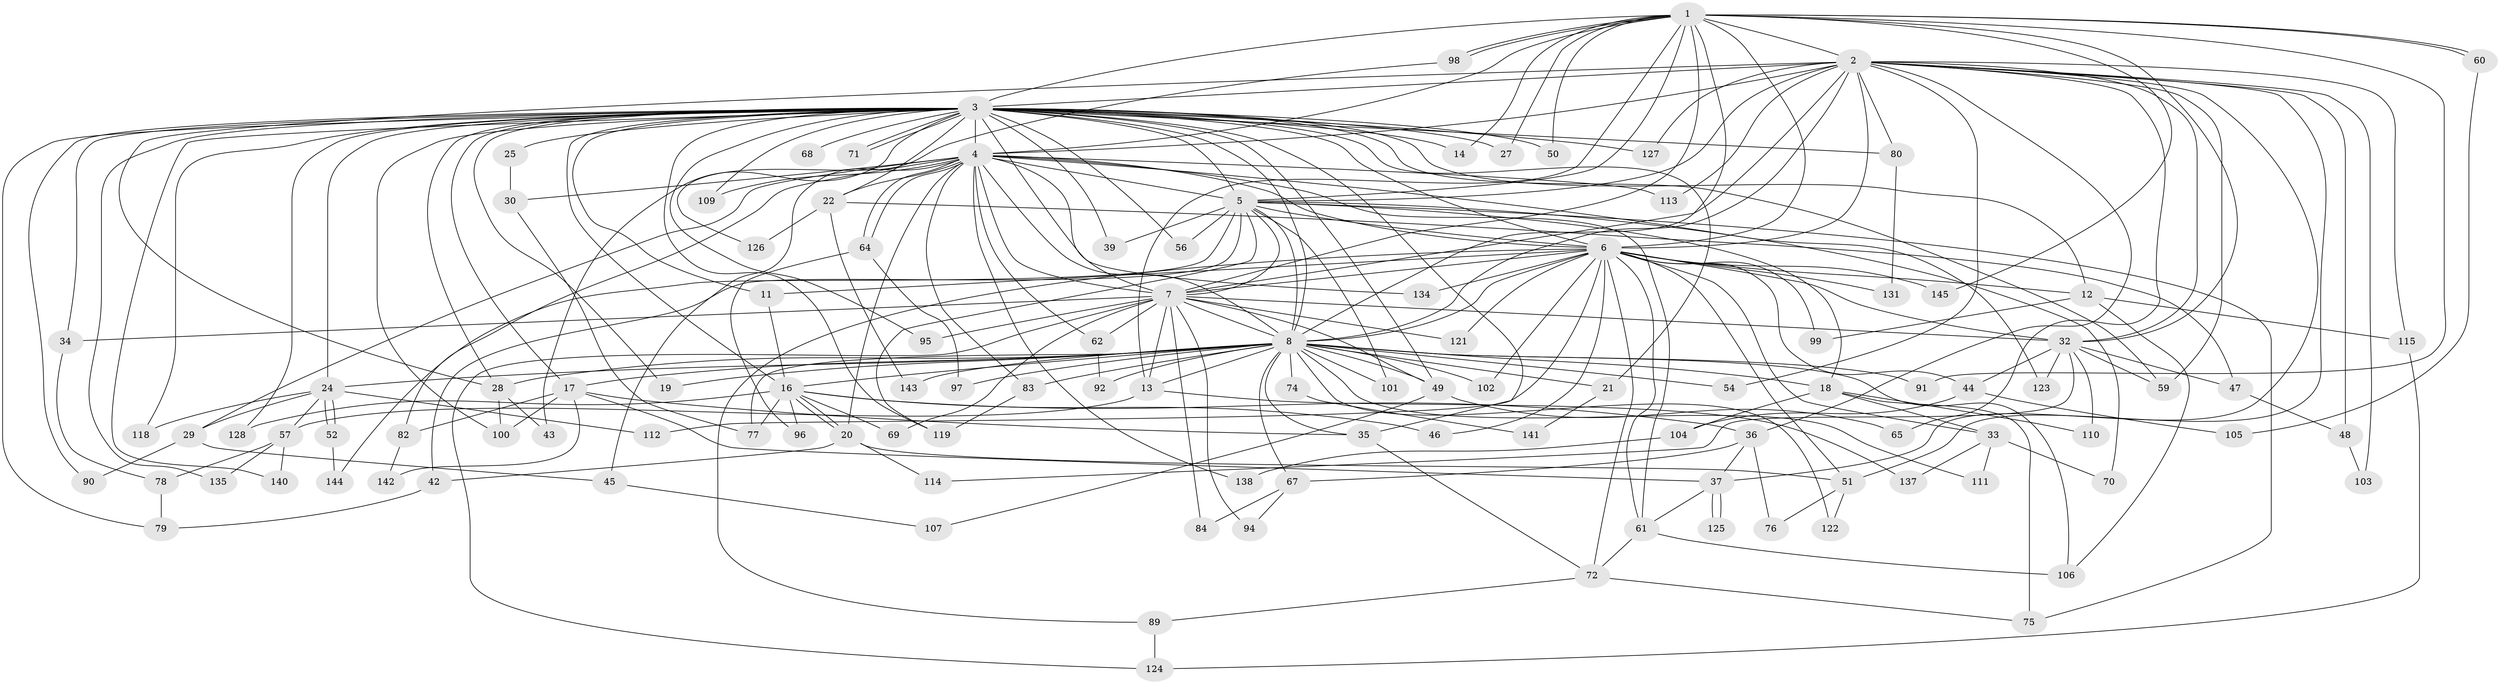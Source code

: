 // original degree distribution, {21: 0.006896551724137931, 18: 0.013793103448275862, 32: 0.006896551724137931, 23: 0.020689655172413793, 25: 0.006896551724137931, 20: 0.006896551724137931, 26: 0.006896551724137931, 3: 0.22758620689655173, 5: 0.0896551724137931, 2: 0.503448275862069, 8: 0.013793103448275862, 9: 0.013793103448275862, 7: 0.006896551724137931, 6: 0.020689655172413793, 4: 0.05517241379310345}
// Generated by graph-tools (version 1.1) at 2025/41/03/06/25 10:41:40]
// undirected, 114 vertices, 257 edges
graph export_dot {
graph [start="1"]
  node [color=gray90,style=filled];
  1 [super="+73"];
  2 [super="+15"];
  3 [super="+10"];
  4 [super="+26"];
  5 [super="+116"];
  6 [super="+23"];
  7 [super="+136"];
  8 [super="+9"];
  11 [super="+86"];
  12 [super="+117"];
  13 [super="+41"];
  14;
  16 [super="+63"];
  17 [super="+58"];
  18;
  19;
  20;
  21;
  22 [super="+93"];
  24 [super="+129"];
  25;
  27;
  28 [super="+31"];
  29;
  30 [super="+139"];
  32 [super="+40"];
  33;
  34;
  35 [super="+53"];
  36 [super="+38"];
  37;
  39;
  42;
  43;
  44;
  45;
  46;
  47;
  48 [super="+130"];
  49 [super="+55"];
  50;
  51 [super="+85"];
  52;
  54;
  56;
  57;
  59 [super="+88"];
  60;
  61 [super="+66"];
  62;
  64;
  65;
  67;
  68;
  69;
  70;
  71;
  72 [super="+87"];
  74;
  75 [super="+108"];
  76;
  77;
  78 [super="+81"];
  79;
  80;
  82;
  83;
  84;
  89;
  90;
  91;
  92;
  94;
  95;
  96;
  97;
  98;
  99;
  100 [super="+120"];
  101;
  102;
  103;
  104;
  105;
  106;
  107;
  109;
  110;
  111;
  112;
  113;
  114;
  115;
  118;
  119 [super="+132"];
  121;
  122;
  123;
  124 [super="+133"];
  125;
  126;
  127;
  128;
  131;
  134;
  135;
  137;
  138;
  140;
  141;
  142;
  143;
  144;
  145;
  1 -- 2 [weight=2];
  1 -- 3 [weight=2];
  1 -- 4;
  1 -- 5;
  1 -- 6;
  1 -- 7;
  1 -- 8 [weight=2];
  1 -- 13;
  1 -- 14;
  1 -- 27;
  1 -- 50;
  1 -- 60;
  1 -- 60;
  1 -- 91;
  1 -- 98;
  1 -- 98;
  1 -- 145;
  1 -- 32;
  2 -- 3 [weight=2];
  2 -- 4;
  2 -- 5;
  2 -- 6;
  2 -- 7;
  2 -- 8 [weight=2];
  2 -- 32;
  2 -- 37;
  2 -- 48;
  2 -- 51;
  2 -- 80;
  2 -- 103;
  2 -- 115;
  2 -- 65;
  2 -- 36;
  2 -- 113;
  2 -- 54;
  2 -- 59;
  2 -- 127;
  2 -- 28;
  3 -- 4 [weight=2];
  3 -- 5 [weight=3];
  3 -- 6 [weight=3];
  3 -- 7 [weight=2];
  3 -- 8 [weight=4];
  3 -- 12;
  3 -- 14;
  3 -- 22 [weight=2];
  3 -- 24;
  3 -- 25 [weight=2];
  3 -- 27;
  3 -- 34;
  3 -- 35;
  3 -- 39;
  3 -- 43;
  3 -- 68 [weight=2];
  3 -- 71;
  3 -- 71;
  3 -- 79;
  3 -- 95;
  3 -- 109;
  3 -- 119;
  3 -- 127;
  3 -- 135;
  3 -- 17;
  3 -- 128;
  3 -- 11;
  3 -- 140;
  3 -- 80;
  3 -- 16;
  3 -- 19;
  3 -- 21;
  3 -- 90;
  3 -- 28;
  3 -- 49;
  3 -- 50;
  3 -- 118;
  3 -- 56;
  3 -- 100;
  3 -- 59;
  4 -- 5;
  4 -- 6;
  4 -- 7;
  4 -- 8 [weight=2];
  4 -- 29;
  4 -- 30;
  4 -- 45;
  4 -- 62;
  4 -- 64;
  4 -- 64;
  4 -- 82;
  4 -- 83;
  4 -- 109;
  4 -- 113;
  4 -- 123;
  4 -- 134;
  4 -- 138;
  4 -- 61;
  4 -- 20;
  4 -- 22;
  5 -- 6;
  5 -- 7;
  5 -- 8 [weight=2];
  5 -- 18;
  5 -- 39;
  5 -- 42;
  5 -- 56;
  5 -- 70;
  5 -- 101;
  5 -- 119;
  5 -- 144;
  5 -- 75;
  6 -- 7;
  6 -- 8 [weight=2];
  6 -- 11;
  6 -- 12;
  6 -- 32 [weight=2];
  6 -- 33;
  6 -- 44;
  6 -- 46;
  6 -- 61;
  6 -- 72;
  6 -- 89;
  6 -- 112;
  6 -- 121;
  6 -- 134;
  6 -- 145;
  6 -- 99;
  6 -- 131;
  6 -- 102;
  6 -- 51;
  7 -- 8 [weight=2];
  7 -- 34;
  7 -- 62;
  7 -- 69;
  7 -- 84;
  7 -- 94;
  7 -- 95;
  7 -- 121;
  7 -- 32;
  7 -- 49;
  7 -- 124;
  7 -- 13;
  8 -- 13;
  8 -- 16 [weight=2];
  8 -- 17 [weight=2];
  8 -- 18;
  8 -- 21;
  8 -- 24 [weight=2];
  8 -- 28;
  8 -- 49;
  8 -- 74 [weight=2];
  8 -- 77;
  8 -- 83;
  8 -- 106;
  8 -- 143;
  8 -- 67;
  8 -- 19;
  8 -- 91;
  8 -- 92;
  8 -- 97;
  8 -- 101;
  8 -- 102;
  8 -- 111;
  8 -- 54;
  8 -- 122;
  8 -- 35;
  11 -- 16;
  12 -- 99;
  12 -- 115;
  12 -- 106;
  13 -- 57;
  13 -- 137;
  16 -- 20;
  16 -- 20;
  16 -- 36;
  16 -- 46;
  16 -- 69;
  16 -- 96;
  16 -- 128;
  16 -- 77;
  17 -- 35;
  17 -- 37;
  17 -- 82;
  17 -- 142;
  17 -- 100;
  18 -- 33;
  18 -- 75;
  18 -- 104;
  18 -- 110;
  20 -- 42;
  20 -- 51;
  20 -- 114;
  21 -- 141;
  22 -- 47;
  22 -- 143;
  22 -- 126;
  24 -- 29;
  24 -- 52;
  24 -- 52;
  24 -- 57;
  24 -- 112;
  24 -- 118;
  25 -- 30;
  28 -- 43;
  28 -- 100;
  29 -- 45;
  29 -- 90;
  30 -- 77;
  32 -- 47;
  32 -- 59;
  32 -- 114;
  32 -- 123;
  32 -- 44;
  32 -- 110;
  33 -- 70;
  33 -- 111;
  33 -- 137;
  34 -- 78;
  35 -- 72;
  36 -- 67;
  36 -- 37;
  36 -- 76;
  37 -- 125;
  37 -- 125;
  37 -- 61;
  42 -- 79;
  44 -- 104;
  44 -- 105;
  45 -- 107;
  47 -- 48;
  48 -- 103;
  49 -- 65;
  49 -- 107;
  51 -- 76;
  51 -- 122;
  52 -- 144;
  57 -- 78;
  57 -- 135;
  57 -- 140;
  60 -- 105;
  61 -- 72;
  61 -- 106;
  62 -- 92;
  64 -- 96;
  64 -- 97;
  67 -- 84;
  67 -- 94;
  72 -- 75;
  72 -- 89;
  74 -- 141;
  78 -- 79;
  80 -- 131;
  82 -- 142;
  83 -- 119;
  89 -- 124;
  98 -- 126;
  104 -- 138;
  115 -- 124;
}
